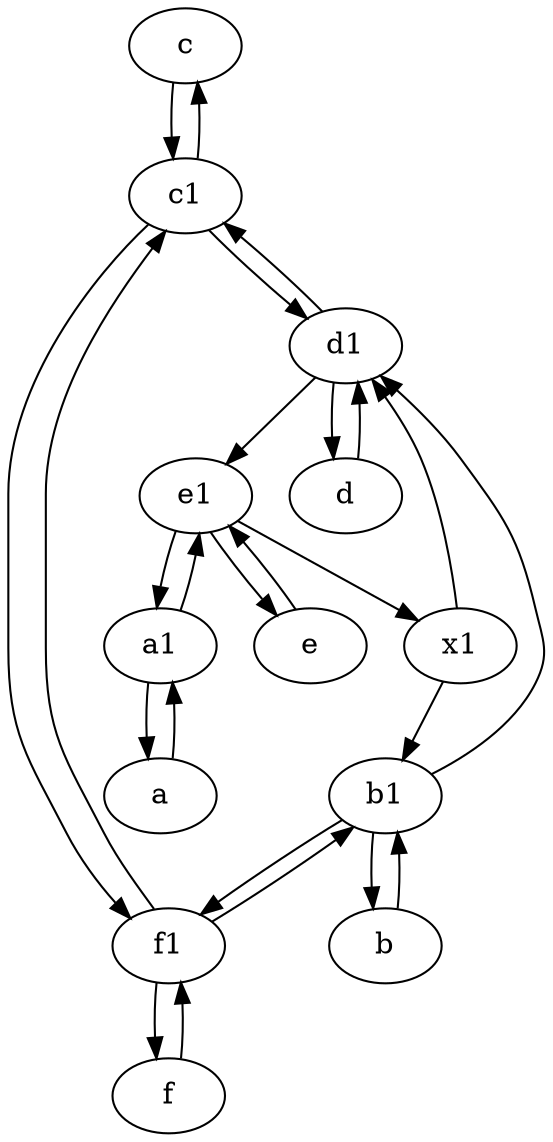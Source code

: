 digraph  {
	c [pos="20,10!"];
	e1 [pos="25,45!"];
	a1 [pos="40,15!"];
	e [pos="30,50!"];
	c1 [pos="30,15!"];
	a [pos="40,10!"];
	f1;
	d1 [pos="25,30!"];
	b1 [pos="45,20!"];
	f [pos="15,45!"];
	x1;
	d [pos="20,30!"];
	b [pos="50,20!"];
	f -> f1;
	b1 -> f1;
	x1 -> b1;
	d -> d1;
	d1 -> d;
	b -> b1;
	f1 -> c1;
	c1 -> c;
	e1 -> x1;
	c -> c1;
	e1 -> e;
	a1 -> a;
	a1 -> e1;
	a -> a1;
	c1 -> f1;
	c1 -> d1;
	d1 -> c1;
	e -> e1;
	b1 -> d1;
	f1 -> b1;
	d1 -> e1;
	b1 -> b;
	x1 -> d1;
	f1 -> f;
	e1 -> a1;

	}